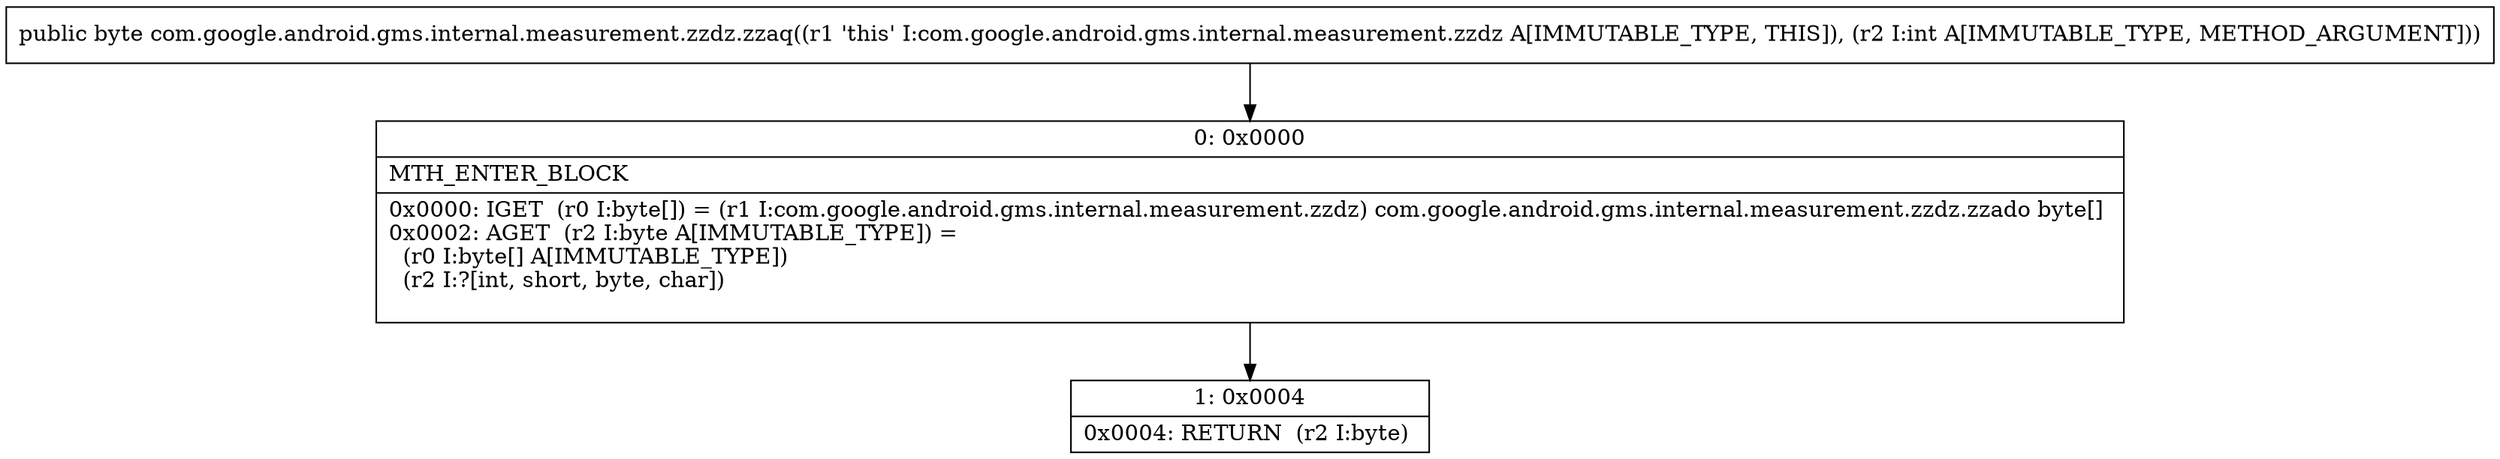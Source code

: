 digraph "CFG forcom.google.android.gms.internal.measurement.zzdz.zzaq(I)B" {
Node_0 [shape=record,label="{0\:\ 0x0000|MTH_ENTER_BLOCK\l|0x0000: IGET  (r0 I:byte[]) = (r1 I:com.google.android.gms.internal.measurement.zzdz) com.google.android.gms.internal.measurement.zzdz.zzado byte[] \l0x0002: AGET  (r2 I:byte A[IMMUTABLE_TYPE]) = \l  (r0 I:byte[] A[IMMUTABLE_TYPE])\l  (r2 I:?[int, short, byte, char])\l \l}"];
Node_1 [shape=record,label="{1\:\ 0x0004|0x0004: RETURN  (r2 I:byte) \l}"];
MethodNode[shape=record,label="{public byte com.google.android.gms.internal.measurement.zzdz.zzaq((r1 'this' I:com.google.android.gms.internal.measurement.zzdz A[IMMUTABLE_TYPE, THIS]), (r2 I:int A[IMMUTABLE_TYPE, METHOD_ARGUMENT])) }"];
MethodNode -> Node_0;
Node_0 -> Node_1;
}

